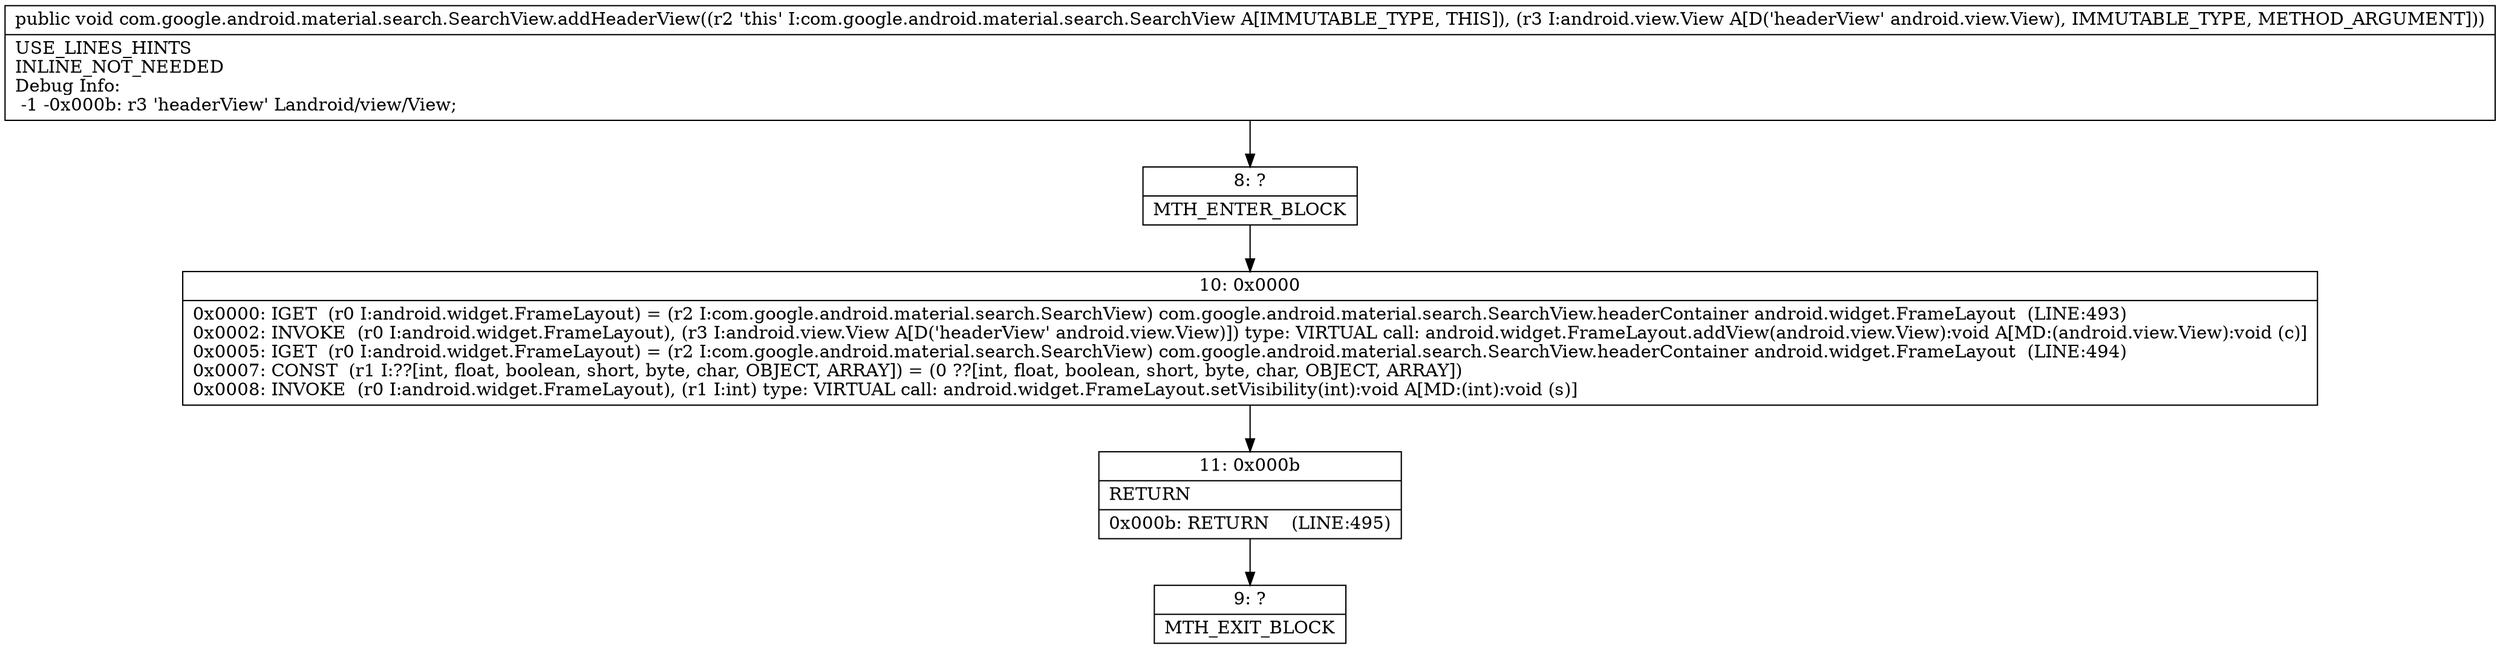 digraph "CFG forcom.google.android.material.search.SearchView.addHeaderView(Landroid\/view\/View;)V" {
Node_8 [shape=record,label="{8\:\ ?|MTH_ENTER_BLOCK\l}"];
Node_10 [shape=record,label="{10\:\ 0x0000|0x0000: IGET  (r0 I:android.widget.FrameLayout) = (r2 I:com.google.android.material.search.SearchView) com.google.android.material.search.SearchView.headerContainer android.widget.FrameLayout  (LINE:493)\l0x0002: INVOKE  (r0 I:android.widget.FrameLayout), (r3 I:android.view.View A[D('headerView' android.view.View)]) type: VIRTUAL call: android.widget.FrameLayout.addView(android.view.View):void A[MD:(android.view.View):void (c)]\l0x0005: IGET  (r0 I:android.widget.FrameLayout) = (r2 I:com.google.android.material.search.SearchView) com.google.android.material.search.SearchView.headerContainer android.widget.FrameLayout  (LINE:494)\l0x0007: CONST  (r1 I:??[int, float, boolean, short, byte, char, OBJECT, ARRAY]) = (0 ??[int, float, boolean, short, byte, char, OBJECT, ARRAY]) \l0x0008: INVOKE  (r0 I:android.widget.FrameLayout), (r1 I:int) type: VIRTUAL call: android.widget.FrameLayout.setVisibility(int):void A[MD:(int):void (s)]\l}"];
Node_11 [shape=record,label="{11\:\ 0x000b|RETURN\l|0x000b: RETURN    (LINE:495)\l}"];
Node_9 [shape=record,label="{9\:\ ?|MTH_EXIT_BLOCK\l}"];
MethodNode[shape=record,label="{public void com.google.android.material.search.SearchView.addHeaderView((r2 'this' I:com.google.android.material.search.SearchView A[IMMUTABLE_TYPE, THIS]), (r3 I:android.view.View A[D('headerView' android.view.View), IMMUTABLE_TYPE, METHOD_ARGUMENT]))  | USE_LINES_HINTS\lINLINE_NOT_NEEDED\lDebug Info:\l  \-1 \-0x000b: r3 'headerView' Landroid\/view\/View;\l}"];
MethodNode -> Node_8;Node_8 -> Node_10;
Node_10 -> Node_11;
Node_11 -> Node_9;
}

